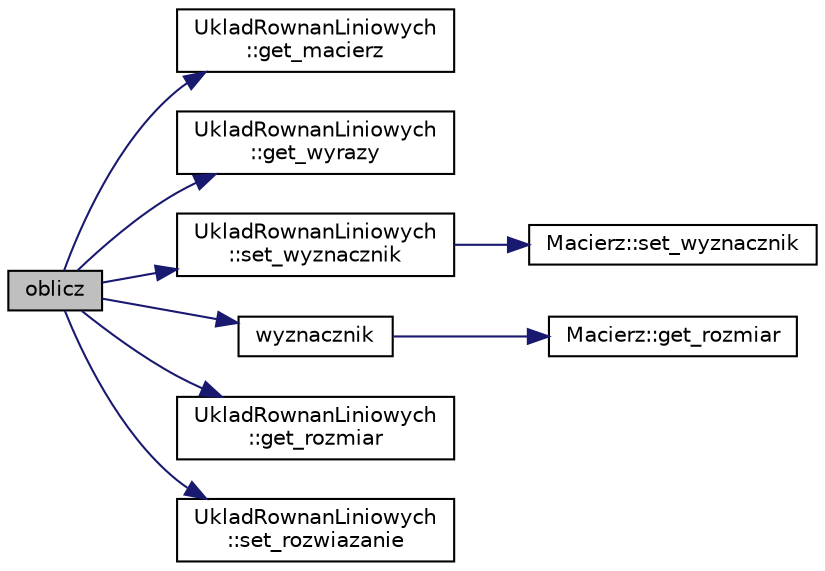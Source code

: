 digraph "oblicz"
{
  edge [fontname="Helvetica",fontsize="10",labelfontname="Helvetica",labelfontsize="10"];
  node [fontname="Helvetica",fontsize="10",shape=record];
  rankdir="LR";
  Node1 [label="oblicz",height=0.2,width=0.4,color="black", fillcolor="grey75", style="filled" fontcolor="black"];
  Node1 -> Node2 [color="midnightblue",fontsize="10",style="solid",fontname="Helvetica"];
  Node2 [label="UkladRownanLiniowych\l::get_macierz",height=0.2,width=0.4,color="black", fillcolor="white", style="filled",URL="$class_uklad_rownan_liniowych.html#a1e568f70df9bb894c0b3ef5c3d33f386",tooltip="Metoda pozwala pobrać macierz znaków. "];
  Node1 -> Node3 [color="midnightblue",fontsize="10",style="solid",fontname="Helvetica"];
  Node3 [label="UkladRownanLiniowych\l::get_wyrazy",height=0.2,width=0.4,color="black", fillcolor="white", style="filled",URL="$class_uklad_rownan_liniowych.html#abf64d7e2bca68e1776f7c4de14539586",tooltip="Metoda pozwala pobrać wektor wyrazów wolnych. "];
  Node1 -> Node4 [color="midnightblue",fontsize="10",style="solid",fontname="Helvetica"];
  Node4 [label="UkladRownanLiniowych\l::set_wyznacznik",height=0.2,width=0.4,color="black", fillcolor="white", style="filled",URL="$class_uklad_rownan_liniowych.html#a6dee123995d7b9a5529732eac568e2ed",tooltip="Metoda pozwala ustawić wyznacznik układu równań oraz macierzy. "];
  Node4 -> Node5 [color="midnightblue",fontsize="10",style="solid",fontname="Helvetica"];
  Node5 [label="Macierz::set_wyznacznik",height=0.2,width=0.4,color="black", fillcolor="white", style="filled",URL="$class_macierz.html#aa7a8fa839552eb82c46a25b5658b1902",tooltip="Metoda ustawia wyznacznik macierzy. "];
  Node1 -> Node6 [color="midnightblue",fontsize="10",style="solid",fontname="Helvetica"];
  Node6 [label="wyznacznik",height=0.2,width=0.4,color="black", fillcolor="white", style="filled",URL="$_macierz_8hh.html#ac061d4d5648a357ef39095c12b0e69fb"];
  Node6 -> Node7 [color="midnightblue",fontsize="10",style="solid",fontname="Helvetica"];
  Node7 [label="Macierz::get_rozmiar",height=0.2,width=0.4,color="black", fillcolor="white", style="filled",URL="$class_macierz.html#a53f82ec5dc1257c56062f6388a5db84a",tooltip="Metoda pobiera rozmiar macierzy. "];
  Node1 -> Node8 [color="midnightblue",fontsize="10",style="solid",fontname="Helvetica"];
  Node8 [label="UkladRownanLiniowych\l::get_rozmiar",height=0.2,width=0.4,color="black", fillcolor="white", style="filled",URL="$class_uklad_rownan_liniowych.html#a35cc6257da00d3d53145eafd28867bb1",tooltip="Metoda pobiera rozmiar układu równań "];
  Node1 -> Node9 [color="midnightblue",fontsize="10",style="solid",fontname="Helvetica"];
  Node9 [label="UkladRownanLiniowych\l::set_rozwiazanie",height=0.2,width=0.4,color="black", fillcolor="white", style="filled",URL="$class_uklad_rownan_liniowych.html#a34401ce8f42bd2252dc60e561d655fb0",tooltip="Metoda pozwala ustawić wektor rozwiązań "];
}
